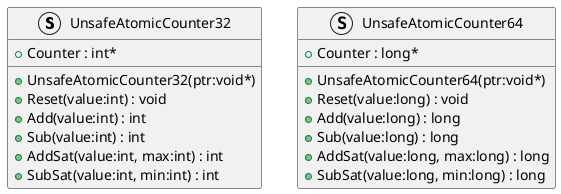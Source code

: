 @startuml
struct UnsafeAtomicCounter32 {
    + Counter : int*
    + UnsafeAtomicCounter32(ptr:void*)
    + Reset(value:int) : void
    + Add(value:int) : int
    + Sub(value:int) : int
    + AddSat(value:int, max:int) : int
    + SubSat(value:int, min:int) : int
}
struct UnsafeAtomicCounter64 {
    + Counter : long*
    + UnsafeAtomicCounter64(ptr:void*)
    + Reset(value:long) : void
    + Add(value:long) : long
    + Sub(value:long) : long
    + AddSat(value:long, max:long) : long
    + SubSat(value:long, min:long) : long
}
@enduml

